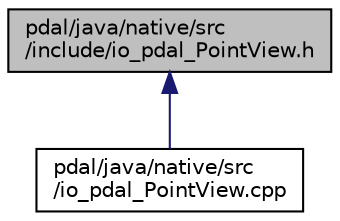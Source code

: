 digraph "pdal/java/native/src/include/io_pdal_PointView.h"
{
  edge [fontname="Helvetica",fontsize="10",labelfontname="Helvetica",labelfontsize="10"];
  node [fontname="Helvetica",fontsize="10",shape=record];
  Node1 [label="pdal/java/native/src\l/include/io_pdal_PointView.h",height=0.2,width=0.4,color="black", fillcolor="grey75", style="filled", fontcolor="black"];
  Node1 -> Node2 [dir="back",color="midnightblue",fontsize="10",style="solid",fontname="Helvetica"];
  Node2 [label="pdal/java/native/src\l/io_pdal_PointView.cpp",height=0.2,width=0.4,color="black", fillcolor="white", style="filled",URL="$io__pdal__PointView_8cpp.html"];
}
